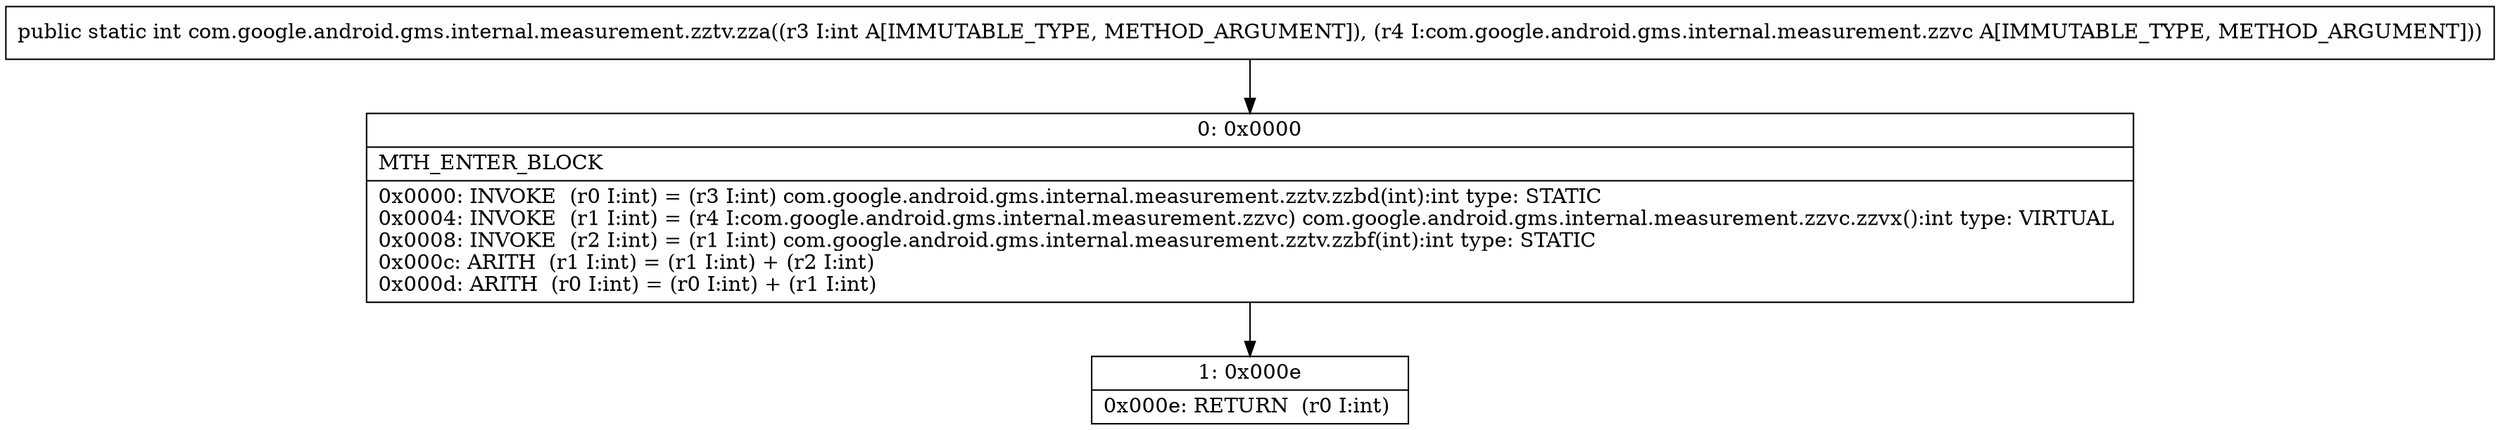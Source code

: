 digraph "CFG forcom.google.android.gms.internal.measurement.zztv.zza(ILcom\/google\/android\/gms\/internal\/measurement\/zzvc;)I" {
Node_0 [shape=record,label="{0\:\ 0x0000|MTH_ENTER_BLOCK\l|0x0000: INVOKE  (r0 I:int) = (r3 I:int) com.google.android.gms.internal.measurement.zztv.zzbd(int):int type: STATIC \l0x0004: INVOKE  (r1 I:int) = (r4 I:com.google.android.gms.internal.measurement.zzvc) com.google.android.gms.internal.measurement.zzvc.zzvx():int type: VIRTUAL \l0x0008: INVOKE  (r2 I:int) = (r1 I:int) com.google.android.gms.internal.measurement.zztv.zzbf(int):int type: STATIC \l0x000c: ARITH  (r1 I:int) = (r1 I:int) + (r2 I:int) \l0x000d: ARITH  (r0 I:int) = (r0 I:int) + (r1 I:int) \l}"];
Node_1 [shape=record,label="{1\:\ 0x000e|0x000e: RETURN  (r0 I:int) \l}"];
MethodNode[shape=record,label="{public static int com.google.android.gms.internal.measurement.zztv.zza((r3 I:int A[IMMUTABLE_TYPE, METHOD_ARGUMENT]), (r4 I:com.google.android.gms.internal.measurement.zzvc A[IMMUTABLE_TYPE, METHOD_ARGUMENT])) }"];
MethodNode -> Node_0;
Node_0 -> Node_1;
}

